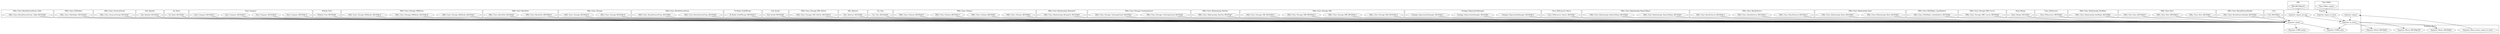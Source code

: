 digraph {
graph [overlap=false]
subgraph cluster_DBIx_Class_ResultSourceProxy_Table {
	label="DBIx::Class::ResultSourceProxy::Table";
	"DBIx::Class::ResultSourceProxy::Table::BEGIN@9";
}
subgraph cluster_DBIx_Class_SQLMaker {
	label="DBIx::Class::SQLMaker";
	"DBIx::Class::SQLMaker::BEGIN@45";
}
subgraph cluster_DBI {
	label="DBI";
	"DBI::BEGIN@163";
}
subgraph cluster_DBIx_Class_AccessorGroup {
	label="DBIx::Class::AccessorGroup";
	"DBIx::Class::AccessorGroup::BEGIN@7";
}
subgraph cluster_Sub_Identify {
	label="Sub::Identify";
	"Sub::Identify::BEGIN@4";
}
subgraph cluster_Tie_Hash {
	label="Tie::Hash";
	"Tie::Hash::BEGIN@5";
}
subgraph cluster_Data_Compare {
	label="Data::Compare";
	"Data::Compare::BEGIN@14";
	"Data::Compare::BEGIN@24";
	"Data::Compare::BEGIN@15";
	"Data::Compare::BEGIN@13";
}
subgraph cluster_Module_Find {
	label="Module::Find";
	"Module::Find::BEGIN@8";
}
subgraph cluster_DBIx_Class_Storage_DBIHacks {
	label="DBIx::Class::Storage::DBIHacks";
	"DBIx::Class::Storage::DBIHacks::BEGIN@17";
	"DBIx::Class::Storage::DBIHacks::BEGIN@18";
	"DBIx::Class::Storage::DBIHacks::BEGIN@16";
}
subgraph cluster_DBIx_Class_ResultSet {
	label="DBIx::Class::ResultSet";
	"DBIx::Class::ResultSet::BEGIN@10";
	"DBIx::Class::ResultSet::BEGIN@9";
}
subgraph cluster_DBIx_Class_Storage {
	label="DBIx::Class::Storage";
	"DBIx::Class::Storage::BEGIN@18";
	"DBIx::Class::Storage::BEGIN@16";
}
subgraph cluster_Exporter_Heavy {
	label="Exporter::Heavy";
	"Exporter::Heavy::BEGIN@4";
	"Exporter::Heavy::BEGIN@186";
	"Exporter::Heavy::heavy_export_to_level";
	"Exporter::Heavy::BEGIN@3";
}
subgraph cluster_DBIx_Class_ResultSourceProxy {
	label="DBIx::Class::ResultSourceProxy";
	"DBIx::Class::ResultSourceProxy::BEGIN@8";
	"DBIx::Class::ResultSourceProxy::BEGIN@9";
}
subgraph cluster_Exporter {
	label="Exporter";
	"Exporter::import";
	"Exporter::export_to_level";
	"Exporter::as_heavy";
	"Exporter::export";
	"Exporter::CORE:subst";
	"Exporter::export_ok_tags";
	"Exporter::CORE:match";
}
subgraph cluster_B_Hooks_EndOfScope {
	label="B::Hooks::EndOfScope";
	"B::Hooks::EndOfScope::BEGIN@14";
}
subgraph cluster_Sub_Install {
	label="Sub::Install";
	"Sub::Install::BEGIN@6";
}
subgraph cluster_DBIx_Class_Storage_DBI_SQLite {
	label="DBIx::Class::Storage::DBI::SQLite";
	"DBIx::Class::Storage::DBI::SQLite::BEGIN@10";
}
subgraph cluster_SQL_Abstract {
	label="SQL::Abstract";
	"SQL::Abstract::BEGIN@8";
}
subgraph cluster_Try_Tiny {
	label="Try::Tiny";
	"Try::Tiny::BEGIN@46";
}
subgraph cluster_DBIx_Class_Schema {
	label="DBIx::Class::Schema";
	"DBIx::Class::Schema::BEGIN@8";
	"DBIx::Class::Schema::BEGIN@9";
	"DBIx::Class::Schema::BEGIN@11";
	"DBIx::Class::Schema::BEGIN@10";
}
subgraph cluster_DBIx_Class_Relationship_BelongsTo {
	label="DBIx::Class::Relationship::BelongsTo";
	"DBIx::Class::Relationship::BelongsTo::BEGIN@9";
}
subgraph cluster_DBIx_Class_Storage_TxnScopeGuard {
	label="DBIx::Class::Storage::TxnScopeGuard";
	"DBIx::Class::Storage::TxnScopeGuard::BEGIN@6";
	"DBIx::Class::Storage::TxnScopeGuard::BEGIN@5";
}
subgraph cluster_DBIx_Class_Relationship_HasOne {
	label="DBIx::Class::Relationship::HasOne";
	"DBIx::Class::Relationship::HasOne::BEGIN@7";
}
subgraph cluster_DBIx_Class_Storage_DBI {
	label="DBIx::Class::Storage::DBI";
	"DBIx::Class::Storage::DBI::BEGIN@14";
	"DBIx::Class::Storage::DBI::BEGIN@13";
	"DBIx::Class::Storage::DBI::BEGIN@12";
	"DBIx::Class::Storage::DBI::BEGIN@15";
}
subgraph cluster_Package_DeprecationManager {
	label="Package::DeprecationManager";
	"Package::DeprecationManager::BEGIN@10";
	"Package::DeprecationManager::BEGIN@9";
	"Package::DeprecationManager::BEGIN@11";
}
subgraph cluster_Class_XSAccessor_Heavy {
	label="Class::XSAccessor::Heavy";
	"Class::XSAccessor::Heavy::BEGIN@7";
}
subgraph cluster_DBIx_Class_Relationship_ManyToMany {
	label="DBIx::Class::Relationship::ManyToMany";
	"DBIx::Class::Relationship::ManyToMany::BEGIN@9";
	"DBIx::Class::Relationship::ManyToMany::BEGIN@8";
}
subgraph cluster_DBIx_Class_ResultSource {
	label="DBIx::Class::ResultSource";
	"DBIx::Class::ResultSource::BEGIN@11";
	"DBIx::Class::ResultSource::BEGIN@13";
	"DBIx::Class::ResultSource::BEGIN@12";
}
subgraph cluster_DBIx_Class_Relationship_Base {
	label="DBIx::Class::Relationship::Base";
	"DBIx::Class::Relationship::Base::BEGIN@8";
	"DBIx::Class::Relationship::Base::BEGIN@9";
}
subgraph cluster_DBIx_Class_SQLMaker_LimitDialects {
	label="DBIx::Class::SQLMaker::LimitDialects";
	"DBIx::Class::SQLMaker::LimitDialects::BEGIN@6";
}
subgraph cluster_DBIx_Class_Storage_DBI_Cursor {
	label="DBIx::Class::Storage::DBI::Cursor";
	"DBIx::Class::Storage::DBI::Cursor::BEGIN@8";
}
subgraph cluster_Hash_Merge {
	label="Hash::Merge";
	"Hash::Merge::BEGIN@5";
}
subgraph cluster_Time_HiRes {
	label="Time::HiRes";
	"Time::HiRes::import";
}
subgraph cluster_Class_XSAccessor {
	label="Class::XSAccessor";
	"Class::XSAccessor::BEGIN@5";
}
subgraph cluster_DBIx_Class_Relationship_HasMany {
	label="DBIx::Class::Relationship::HasMany";
	"DBIx::Class::Relationship::HasMany::BEGIN@6";
}
subgraph cluster_DBIx_Class_Row {
	label="DBIx::Class::Row";
	"DBIx::Class::Row::BEGIN@9";
	"DBIx::Class::Row::BEGIN@11";
	"DBIx::Class::Row::BEGIN@10";
}
subgraph cluster_DBIx_Class_ResultSourceHandle {
	label="DBIx::Class::ResultSourceHandle";
	"DBIx::Class::ResultSourceHandle::BEGIN@9";
}
subgraph cluster_Cwd {
	label="Cwd";
	"Cwd::BEGIN@4";
}
"Exporter::export_to_level" -> "Exporter::as_heavy";
"Exporter::export" -> "Exporter::as_heavy";
"Exporter::export_ok_tags" -> "Exporter::as_heavy";
"Exporter::import" -> "Exporter::CORE:match";
"DBIx::Class::Storage::BEGIN@18" -> "Exporter::import";
"DBIx::Class::ResultSourceHandle::BEGIN@9" -> "Exporter::import";
"DBIx::Class::Relationship::Base::BEGIN@9" -> "Exporter::import";
"DBIx::Class::Storage::DBI::Cursor::BEGIN@8" -> "Exporter::import";
"DBIx::Class::Storage::DBIHacks::BEGIN@18" -> "Exporter::import";
"DBIx::Class::SQLMaker::BEGIN@45" -> "Exporter::import";
"DBIx::Class::Schema::BEGIN@8" -> "Exporter::import";
"DBIx::Class::ResultSet::BEGIN@10" -> "Exporter::import";
"DBIx::Class::SQLMaker::LimitDialects::BEGIN@6" -> "Exporter::import";
"DBIx::Class::Storage::DBI::BEGIN@13" -> "Exporter::import";
"Data::Compare::BEGIN@24" -> "Exporter::import";
"DBIx::Class::ResultSet::BEGIN@9" -> "Exporter::import";
"Package::DeprecationManager::BEGIN@11" -> "Exporter::import";
"DBIx::Class::Storage::BEGIN@16" -> "Exporter::import";
"DBIx::Class::ResultSource::BEGIN@13" -> "Exporter::import";
"DBIx::Class::ResultSourceProxy::Table::BEGIN@9" -> "Exporter::import";
"Data::Compare::BEGIN@15" -> "Exporter::import";
"DBIx::Class::Storage::DBIHacks::BEGIN@16" -> "Exporter::import";
"DBIx::Class::ResultSourceProxy::BEGIN@9" -> "Exporter::import";
"DBIx::Class::ResultSourceProxy::BEGIN@8" -> "Exporter::import";
"DBIx::Class::Schema::BEGIN@9" -> "Exporter::import";
"Package::DeprecationManager::BEGIN@10" -> "Exporter::import";
"DBIx::Class::Relationship::ManyToMany::BEGIN@9" -> "Exporter::import";
"DBIx::Class::Row::BEGIN@9" -> "Exporter::import";
"DBIx::Class::Relationship::HasOne::BEGIN@7" -> "Exporter::import";
"DBIx::Class::Storage::TxnScopeGuard::BEGIN@5" -> "Exporter::import";
"Package::DeprecationManager::BEGIN@9" -> "Exporter::import";
"Module::Find::BEGIN@8" -> "Exporter::import";
"DBIx::Class::Schema::BEGIN@11" -> "Exporter::import";
"DBIx::Class::Row::BEGIN@10" -> "Exporter::import";
"DBIx::Class::Storage::DBI::BEGIN@15" -> "Exporter::import";
"Sub::Install::BEGIN@6" -> "Exporter::import";
"DBIx::Class::Relationship::ManyToMany::BEGIN@8" -> "Exporter::import";
"Data::Compare::BEGIN@13" -> "Exporter::import";
"Tie::Hash::BEGIN@5" -> "Exporter::import";
"DBIx::Class::Relationship::Base::BEGIN@8" -> "Exporter::import";
"DBIx::Class::Relationship::BelongsTo::BEGIN@9" -> "Exporter::import";
"DBIx::Class::ResultSource::BEGIN@11" -> "Exporter::import";
"Cwd::BEGIN@4" -> "Exporter::import";
"DBIx::Class::Storage::TxnScopeGuard::BEGIN@6" -> "Exporter::import";
"DBIx::Class::Relationship::HasMany::BEGIN@6" -> "Exporter::import";
"DBIx::Class::Storage::DBI::BEGIN@14" -> "Exporter::import";
"DBIx::Class::Storage::DBI::BEGIN@12" -> "Exporter::import";
"DBIx::Class::Schema::BEGIN@10" -> "Exporter::import";
"Hash::Merge::BEGIN@5" -> "Exporter::import";
"DBIx::Class::AccessorGroup::BEGIN@7" -> "Exporter::import";
"B::Hooks::EndOfScope::BEGIN@14" -> "Exporter::import";
"Try::Tiny::BEGIN@46" -> "Exporter::import";
"Class::XSAccessor::Heavy::BEGIN@7" -> "Exporter::import";
"DBIx::Class::Storage::DBIHacks::BEGIN@17" -> "Exporter::import";
"Data::Compare::BEGIN@14" -> "Exporter::import";
"Class::XSAccessor::BEGIN@5" -> "Exporter::import";
"DBIx::Class::Row::BEGIN@11" -> "Exporter::import";
"DBIx::Class::Storage::DBI::SQLite::BEGIN@10" -> "Exporter::import";
"SQL::Abstract::BEGIN@8" -> "Exporter::import";
"DBIx::Class::ResultSource::BEGIN@12" -> "Exporter::import";
"Sub::Identify::BEGIN@4" -> "Exporter::import";
"Exporter::import" -> "Exporter::CORE:subst";
"Exporter::as_heavy" -> "Exporter::CORE:subst";
"Exporter::as_heavy" -> "Exporter::Heavy::BEGIN@4";
"DBI::BEGIN@163" -> "Exporter::export_ok_tags";
"Time::HiRes::import" -> "Exporter::export_to_level";
"Exporter::Heavy::heavy_export_to_level" -> "Exporter::export";
"Exporter::as_heavy" -> "Exporter::Heavy::BEGIN@186";
"Exporter::as_heavy" -> "Exporter::Heavy::BEGIN@3";
}
